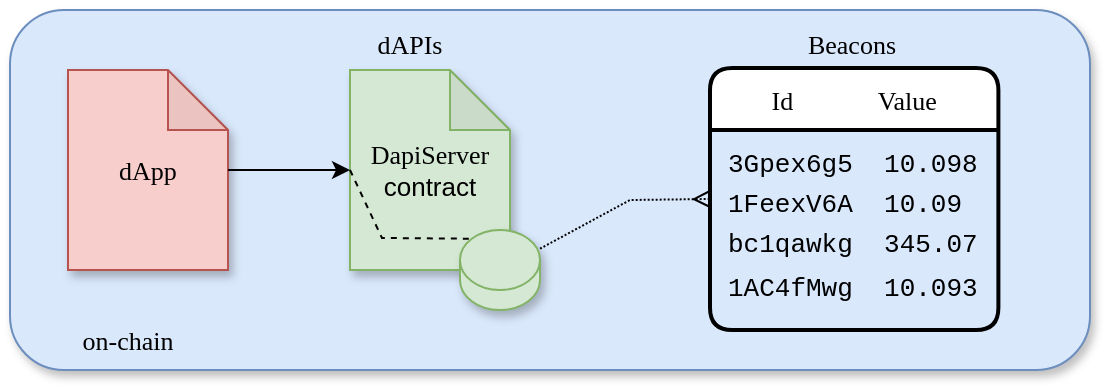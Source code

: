 <mxfile version="19.0.3" type="device"><diagram id="uewF9YqhRdv6pAOeMX_U" name="Page-1"><mxGraphModel dx="1106" dy="852" grid="1" gridSize="10" guides="1" tooltips="1" connect="1" arrows="1" fold="1" page="1" pageScale="1" pageWidth="850" pageHeight="1100" math="0" shadow="0"><root><mxCell id="0"/><mxCell id="1" parent="0"/><mxCell id="KzIwNXbmeuEr8kFnbLvl-1" value="" style="rounded=1;whiteSpace=wrap;html=1;shadow=1;fillColor=#dae8fc;strokeColor=#6c8ebf;" parent="1" vertex="1"><mxGeometry x="30" y="70" width="540" height="180" as="geometry"/></mxCell><mxCell id="KzIwNXbmeuEr8kFnbLvl-2" value="&lt;font style=&quot;font-size: 13px&quot; face=&quot;Verdana&quot;&gt;dApp&lt;/font&gt;" style="shape=note;whiteSpace=wrap;html=1;backgroundOutline=1;darkOpacity=0.05;shadow=1;fillColor=#f8cecc;strokeColor=#b85450;" parent="1" vertex="1"><mxGeometry x="59" y="100" width="80" height="100" as="geometry"/></mxCell><mxCell id="KzIwNXbmeuEr8kFnbLvl-3" value="&lt;font style=&quot;font-size: 13px&quot;&gt;&lt;font face=&quot;Verdana&quot;&gt;DapiServer&lt;br&gt;&lt;/font&gt;contract&lt;br&gt;&lt;/font&gt;" style="shape=note;whiteSpace=wrap;html=1;backgroundOutline=1;darkOpacity=0.05;shadow=1;fillColor=#d5e8d4;strokeColor=#82b366;" parent="1" vertex="1"><mxGeometry x="200" y="100" width="80" height="100" as="geometry"/></mxCell><mxCell id="KzIwNXbmeuEr8kFnbLvl-4" value="" style="endArrow=classic;html=1;rounded=0;fontSize=14;entryX=0;entryY=0.5;entryDx=0;entryDy=0;entryPerimeter=0;" parent="1" source="KzIwNXbmeuEr8kFnbLvl-2" target="KzIwNXbmeuEr8kFnbLvl-3" edge="1"><mxGeometry width="50" height="50" relative="1" as="geometry"><mxPoint x="229" y="340" as="sourcePoint"/><mxPoint x="279" y="290" as="targetPoint"/></mxGeometry></mxCell><mxCell id="KzIwNXbmeuEr8kFnbLvl-5" value="" style="shape=cylinder3;whiteSpace=wrap;html=1;boundedLbl=1;backgroundOutline=1;size=15;shadow=1;fontSize=14;fillColor=#d5e8d4;strokeColor=#82b366;" parent="1" vertex="1"><mxGeometry x="255" y="180" width="40" height="40" as="geometry"/></mxCell><mxCell id="KzIwNXbmeuEr8kFnbLvl-6" value="&lt;font face=&quot;Verdana&quot; style=&quot;font-size: 13px&quot;&gt;on-chain&lt;/font&gt;" style="text;html=1;strokeColor=none;fillColor=none;align=center;verticalAlign=middle;whiteSpace=wrap;rounded=0;shadow=1;fontSize=14;" parent="1" vertex="1"><mxGeometry x="39" y="220" width="100" height="30" as="geometry"/></mxCell><mxCell id="DfA7S0rIBM0-lI5XVL0W-3" value="" style="endArrow=none;html=1;rounded=0;dashed=1;exitX=0;exitY=0.5;exitDx=0;exitDy=0;exitPerimeter=0;entryX=0.145;entryY=0;entryDx=0;entryDy=4.35;entryPerimeter=0;endFill=0;" parent="1" source="KzIwNXbmeuEr8kFnbLvl-3" target="KzIwNXbmeuEr8kFnbLvl-5" edge="1"><mxGeometry width="50" height="50" relative="1" as="geometry"><mxPoint x="176" y="327" as="sourcePoint"/><mxPoint x="226" y="277" as="targetPoint"/><Array as="points"><mxPoint x="216" y="184"/></Array></mxGeometry></mxCell><mxCell id="DfA7S0rIBM0-lI5XVL0W-4" value="Id             Value" style="swimlane;childLayout=stackLayout;horizontal=1;startSize=31;horizontalStack=0;rounded=1;fontSize=13;fontStyle=0;strokeWidth=2;resizeParent=0;resizeLast=1;shadow=0;dashed=0;align=center;arcSize=12;fontFamily=Verdana;" parent="1" vertex="1"><mxGeometry x="380" y="99" width="144.2" height="131" as="geometry"><mxRectangle x="385.8" y="100" width="90" height="30" as="alternateBounds"/></mxGeometry></mxCell><mxCell id="DfA7S0rIBM0-lI5XVL0W-6" value="" style="endArrow=ERmany;html=1;rounded=0;fontSize=14;exitX=0.855;exitY=0;exitDx=0;exitDy=4.35;exitPerimeter=0;entryX=0;entryY=0.5;entryDx=0;entryDy=0;dashed=1;dashPattern=1 1;endFill=0;" parent="1" target="DfA7S0rIBM0-lI5XVL0W-4" edge="1"><mxGeometry width="50" height="50" relative="1" as="geometry"><mxPoint x="295" y="189.35" as="sourcePoint"/><mxPoint x="515.8" y="453" as="targetPoint"/><Array as="points"><mxPoint x="340" y="165"/></Array></mxGeometry></mxCell><mxCell id="lj-8nhKF2txn_Z6FBCCV-1" value="&lt;font style=&quot;font-size: 13px&quot; face=&quot;Verdana&quot;&gt;Beacons&lt;/font&gt;" style="text;html=1;strokeColor=none;fillColor=none;align=center;verticalAlign=middle;whiteSpace=wrap;rounded=0;fontFamily=Courier New;" parent="1" vertex="1"><mxGeometry x="421.1" y="73" width="60" height="30" as="geometry"/></mxCell><mxCell id="lj-8nhKF2txn_Z6FBCCV-2" value="&lt;span style=&quot;font-size: 13px&quot;&gt;3Gpex6g5&amp;nbsp; 10.098&lt;/span&gt;" style="text;html=1;strokeColor=none;fillColor=none;align=left;verticalAlign=middle;whiteSpace=wrap;rounded=0;fontFamily=Courier New;" parent="1" vertex="1"><mxGeometry x="386.6" y="137" width="129" height="20" as="geometry"/></mxCell><mxCell id="lj-8nhKF2txn_Z6FBCCV-3" value="&lt;span style=&quot;font-size: 13px;&quot;&gt;1FeexV6A&amp;nbsp; 10.09&lt;/span&gt;" style="text;html=1;strokeColor=none;fillColor=none;align=left;verticalAlign=middle;whiteSpace=wrap;rounded=0;fontFamily=Courier New;" parent="1" vertex="1"><mxGeometry x="386.6" y="157" width="129" height="20" as="geometry"/></mxCell><mxCell id="lj-8nhKF2txn_Z6FBCCV-4" value="&lt;span style=&quot;font-size: 13px;&quot;&gt;bc1qawkg&amp;nbsp; 345.07&lt;/span&gt;" style="text;html=1;strokeColor=none;fillColor=none;align=left;verticalAlign=middle;whiteSpace=wrap;rounded=0;fontFamily=Courier New;" parent="1" vertex="1"><mxGeometry x="386.6" y="177" width="129" height="20" as="geometry"/></mxCell><mxCell id="lj-8nhKF2txn_Z6FBCCV-5" value="&lt;span style=&quot;font-size: 13px&quot;&gt;1AC4fMwg&amp;nbsp; 10.093&lt;/span&gt;" style="text;html=1;strokeColor=none;fillColor=none;align=left;verticalAlign=middle;whiteSpace=wrap;rounded=0;fontFamily=Courier New;" parent="1" vertex="1"><mxGeometry x="386.6" y="197" width="129" height="23" as="geometry"/></mxCell><mxCell id="3UYZtSTNUo-0GuWduQqN-1" value="" style="shape=image;verticalLabelPosition=bottom;labelBackgroundColor=default;verticalAlign=top;aspect=fixed;imageAspect=0;image=/Users/warren/DEV/api3-docs/docs/.vuepress/public/img/Beacons-active.png;fontSize=12;" parent="1" vertex="1"><mxGeometry x="210" y="102" width="28" height="24.19" as="geometry"/></mxCell><mxCell id="HCSviMU5qB78jLQiqSxC-1" value="" style="shape=image;verticalLabelPosition=bottom;labelBackgroundColor=default;verticalAlign=top;aspect=fixed;imageAspect=0;image=https://cdn.iconscout.com/icon/premium/png-64-thumb/dapp-1999956-1697892.png;" parent="1" vertex="1"><mxGeometry x="70" y="104.19" width="22" height="22" as="geometry"/></mxCell><mxCell id="AhtY7NUxVHzcWYPenjZV-1" value="&lt;font style=&quot;font-size: 13px&quot; face=&quot;Verdana&quot;&gt;dAPIs&lt;/font&gt;" style="text;html=1;strokeColor=none;fillColor=none;align=center;verticalAlign=middle;whiteSpace=wrap;rounded=0;fontFamily=Courier New;" parent="1" vertex="1"><mxGeometry x="200" y="73" width="60" height="30" as="geometry"/></mxCell></root></mxGraphModel></diagram></mxfile>